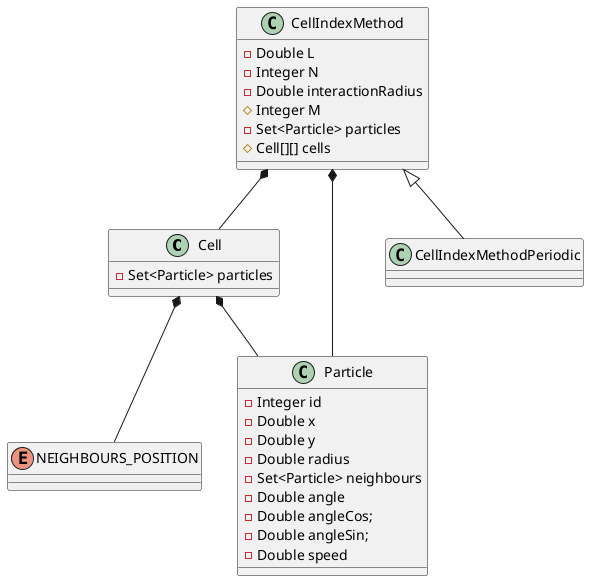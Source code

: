 @startuml
'https://plantuml.com/class-diagram

class Cell{
- Set<Particle> particles
}

enum NEIGHBOURS_POSITION

class Particle{
- Integer id
- Double x
- Double y
- Double radius
- Set<Particle> neighbours
- Double angle
- Double angleCos;
- Double angleSin;
- Double speed

}

class CellIndexMethod{
- Double L
- Integer N
- Double interactionRadius
# Integer M
- Set<Particle> particles
# Cell[][] cells
}

class CellIndexMethodPeriodic

CellIndexMethod <|-- CellIndexMethodPeriodic
CellIndexMethod *-- Particle
CellIndexMethod *-- Cell
Cell *-- Particle
Cell *-- NEIGHBOURS_POSITION


@enduml